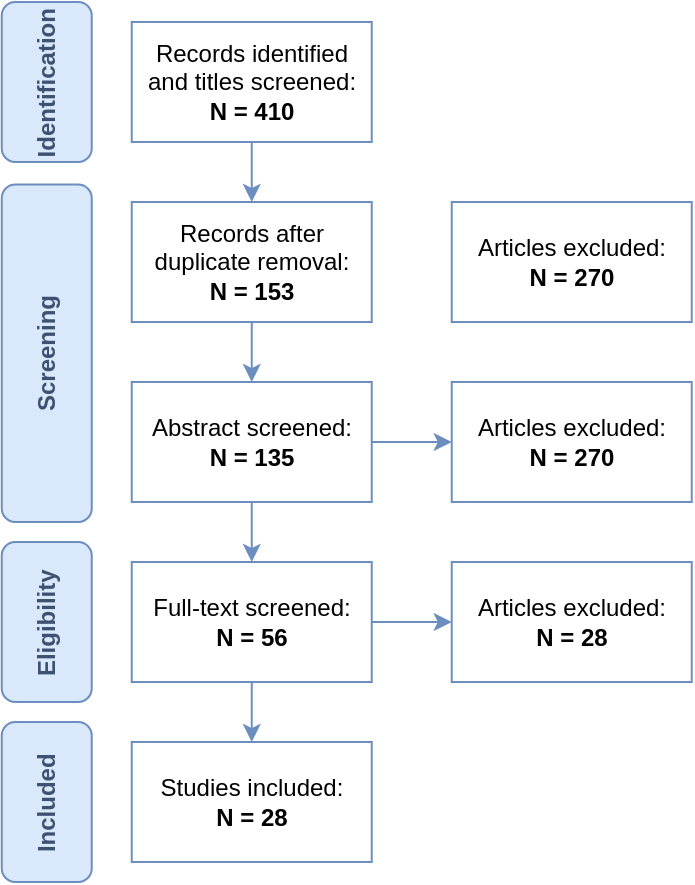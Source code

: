 <mxfile version="27.2.0" pages="4">
  <diagram name="Page-1" id="tNXC0VitfZMmvyYUYRqM">
    <mxGraphModel grid="1" page="1" gridSize="10" guides="1" tooltips="1" connect="1" arrows="1" fold="1" pageScale="1" pageWidth="850" pageHeight="1100" math="0" shadow="0">
      <root>
        <mxCell id="0" />
        <mxCell id="1" parent="0" />
        <mxCell id="f6suJqI1a6MxbD2vkENO-15" style="edgeStyle=orthogonalEdgeStyle;rounded=0;orthogonalLoop=1;jettySize=auto;html=1;exitX=0.5;exitY=1;exitDx=0;exitDy=0;entryX=0.5;entryY=0;entryDx=0;entryDy=0;strokeColor=#6C8EBF;" parent="1" source="f6suJqI1a6MxbD2vkENO-3" target="f6suJqI1a6MxbD2vkENO-4" edge="1">
          <mxGeometry relative="1" as="geometry" />
        </mxCell>
        <mxCell id="f6suJqI1a6MxbD2vkENO-3" value="&lt;div&gt;Records identified and titles screened:​&lt;/div&gt;&lt;div&gt;&lt;b&gt;N = 410​&lt;/b&gt;&lt;/div&gt;" style="rounded=0;whiteSpace=wrap;html=1;strokeColor=#6C8EBF;" parent="1" vertex="1">
          <mxGeometry x="106.87" y="150" width="120" height="60" as="geometry" />
        </mxCell>
        <mxCell id="f6suJqI1a6MxbD2vkENO-16" style="edgeStyle=orthogonalEdgeStyle;rounded=0;orthogonalLoop=1;jettySize=auto;html=1;exitX=0.5;exitY=1;exitDx=0;exitDy=0;entryX=0.5;entryY=0;entryDx=0;entryDy=0;strokeColor=#6C8EBF;" parent="1" source="f6suJqI1a6MxbD2vkENO-4" target="f6suJqI1a6MxbD2vkENO-5" edge="1">
          <mxGeometry relative="1" as="geometry" />
        </mxCell>
        <mxCell id="f6suJqI1a6MxbD2vkENO-4" value="&lt;div&gt;Records after duplicate removal:​&lt;/div&gt;&lt;div&gt;&lt;b&gt;N = 153​&lt;/b&gt;&lt;/div&gt;" style="rounded=0;whiteSpace=wrap;html=1;strokeColor=#6C8EBF;" parent="1" vertex="1">
          <mxGeometry x="106.87" y="240" width="120" height="60" as="geometry" />
        </mxCell>
        <mxCell id="f6suJqI1a6MxbD2vkENO-17" style="edgeStyle=orthogonalEdgeStyle;rounded=0;orthogonalLoop=1;jettySize=auto;html=1;exitX=0.5;exitY=1;exitDx=0;exitDy=0;entryX=0.5;entryY=0;entryDx=0;entryDy=0;strokeColor=#6C8EBF;" parent="1" source="f6suJqI1a6MxbD2vkENO-5" target="f6suJqI1a6MxbD2vkENO-6" edge="1">
          <mxGeometry relative="1" as="geometry" />
        </mxCell>
        <mxCell id="f6suJqI1a6MxbD2vkENO-19" style="edgeStyle=orthogonalEdgeStyle;rounded=0;orthogonalLoop=1;jettySize=auto;html=1;exitX=1;exitY=0.5;exitDx=0;exitDy=0;entryX=0;entryY=0.5;entryDx=0;entryDy=0;strokeColor=#6C8EBF;" parent="1" source="f6suJqI1a6MxbD2vkENO-5" target="f6suJqI1a6MxbD2vkENO-8" edge="1">
          <mxGeometry relative="1" as="geometry" />
        </mxCell>
        <mxCell id="f6suJqI1a6MxbD2vkENO-5" value="&lt;div&gt;Abstract screened:​&lt;/div&gt;&lt;div&gt;&lt;b&gt;N = 135​&lt;/b&gt;&lt;/div&gt;" style="rounded=0;whiteSpace=wrap;html=1;strokeColor=#6C8EBF;" parent="1" vertex="1">
          <mxGeometry x="106.87" y="330" width="120" height="60" as="geometry" />
        </mxCell>
        <mxCell id="f6suJqI1a6MxbD2vkENO-18" style="edgeStyle=orthogonalEdgeStyle;rounded=0;orthogonalLoop=1;jettySize=auto;html=1;exitX=0.5;exitY=1;exitDx=0;exitDy=0;entryX=0.5;entryY=0;entryDx=0;entryDy=0;strokeColor=#6C8EBF;" parent="1" source="f6suJqI1a6MxbD2vkENO-6" target="f6suJqI1a6MxbD2vkENO-7" edge="1">
          <mxGeometry relative="1" as="geometry" />
        </mxCell>
        <mxCell id="f6suJqI1a6MxbD2vkENO-20" style="edgeStyle=orthogonalEdgeStyle;rounded=0;orthogonalLoop=1;jettySize=auto;html=1;exitX=1;exitY=0.5;exitDx=0;exitDy=0;entryX=0;entryY=0.5;entryDx=0;entryDy=0;strokeColor=#6C8EBF;" parent="1" source="f6suJqI1a6MxbD2vkENO-6" target="f6suJqI1a6MxbD2vkENO-9" edge="1">
          <mxGeometry relative="1" as="geometry" />
        </mxCell>
        <mxCell id="f6suJqI1a6MxbD2vkENO-6" value="&lt;div&gt;Full-text screened:​&lt;/div&gt;&lt;div&gt;&lt;b&gt;N = 56​&lt;/b&gt;&lt;/div&gt;" style="rounded=0;whiteSpace=wrap;html=1;strokeColor=#6C8EBF;" parent="1" vertex="1">
          <mxGeometry x="106.87" y="420" width="120" height="60" as="geometry" />
        </mxCell>
        <mxCell id="f6suJqI1a6MxbD2vkENO-7" value="&lt;div&gt;Studies included:​&lt;/div&gt;&lt;div&gt;&lt;b&gt;N = 28​&lt;/b&gt;&lt;/div&gt;" style="rounded=0;whiteSpace=wrap;html=1;strokeColor=#6C8EBF;" parent="1" vertex="1">
          <mxGeometry x="106.87" y="510" width="120" height="60" as="geometry" />
        </mxCell>
        <mxCell id="f6suJqI1a6MxbD2vkENO-8" value="&lt;div&gt;Articles excluded:​&lt;/div&gt;&lt;div&gt;&lt;b&gt;N = 270​&lt;/b&gt;&lt;/div&gt;" style="rounded=0;whiteSpace=wrap;html=1;strokeColor=#6C8EBF;" parent="1" vertex="1">
          <mxGeometry x="266.87" y="330" width="120" height="60" as="geometry" />
        </mxCell>
        <mxCell id="f6suJqI1a6MxbD2vkENO-9" value="&lt;div&gt;Articles excluded:​&lt;/div&gt;&lt;div&gt;&lt;b&gt;N = 28&lt;/b&gt;&lt;/div&gt;" style="rounded=0;whiteSpace=wrap;html=1;strokeColor=#6C8EBF;" parent="1" vertex="1">
          <mxGeometry x="266.87" y="420" width="120" height="60" as="geometry" />
        </mxCell>
        <mxCell id="f6suJqI1a6MxbD2vkENO-12" value="Eligibility​" style="rounded=1;whiteSpace=wrap;html=1;rotation=-90;fillColor=#dae8fc;strokeColor=#6c8ebf;fontColor=#3F5170;fontStyle=1" parent="1" vertex="1">
          <mxGeometry x="24.37" y="427.5" width="80" height="45" as="geometry" />
        </mxCell>
        <mxCell id="f6suJqI1a6MxbD2vkENO-13" value="Included​" style="rounded=1;whiteSpace=wrap;html=1;rotation=-90;fillColor=#dae8fc;strokeColor=#6c8ebf;fontColor=#3F5170;fontStyle=1" parent="1" vertex="1">
          <mxGeometry x="24.37" y="517.5" width="80" height="45" as="geometry" />
        </mxCell>
        <mxCell id="f6suJqI1a6MxbD2vkENO-21" value="Identification" style="rounded=1;whiteSpace=wrap;html=1;rotation=-90;fillColor=#dae8fc;strokeColor=#6c8ebf;fontColor=#3F5170;fontStyle=1" parent="1" vertex="1">
          <mxGeometry x="24.37" y="157.5" width="80" height="45" as="geometry" />
        </mxCell>
        <mxCell id="f6suJqI1a6MxbD2vkENO-22" value="Screening​" style="rounded=1;whiteSpace=wrap;html=1;rotation=-90;fillColor=#dae8fc;strokeColor=#6c8ebf;fontColor=#3F5170;fontStyle=1" parent="1" vertex="1">
          <mxGeometry x="-20" y="293.13" width="168.75" height="45" as="geometry" />
        </mxCell>
        <mxCell id="1OZCNvETFTJvXwrTFymP-1" value="&lt;div&gt;Articles excluded:​&lt;/div&gt;&lt;div&gt;&lt;b&gt;N = 270​&lt;/b&gt;&lt;/div&gt;" style="rounded=0;whiteSpace=wrap;html=1;strokeColor=#6C8EBF;" vertex="1" parent="1">
          <mxGeometry x="266.87" y="240" width="120" height="60" as="geometry" />
        </mxCell>
      </root>
    </mxGraphModel>
  </diagram>
  <diagram id="2TJ260nG1G4sc_6SRmww" name="Page-2">
    <mxGraphModel dx="1352" dy="768" grid="1" gridSize="10" guides="1" tooltips="1" connect="1" arrows="1" fold="1" page="1" pageScale="1" pageWidth="850" pageHeight="1100" math="0" shadow="0">
      <root>
        <mxCell id="0" />
        <mxCell id="1" parent="0" />
        <mxCell id="C-HNoc81GrbhAyczoTG7-14" value="Eligibility​" style="rounded=1;whiteSpace=wrap;html=1;rotation=-90;fillColor=#dae8fc;strokeColor=#6c8ebf;fontColor=#3F5170;fontStyle=1" vertex="1" parent="1">
          <mxGeometry x="59.37" y="307.5" width="80" height="45" as="geometry" />
        </mxCell>
        <mxCell id="C-HNoc81GrbhAyczoTG7-15" value="Included​" style="rounded=1;whiteSpace=wrap;html=1;rotation=-90;fillColor=#dae8fc;strokeColor=#6c8ebf;fontColor=#3F5170;fontStyle=1" vertex="1" parent="1">
          <mxGeometry x="59.37" y="397.5" width="80" height="45" as="geometry" />
        </mxCell>
        <mxCell id="C-HNoc81GrbhAyczoTG7-16" value="Identification" style="rounded=1;whiteSpace=wrap;html=1;rotation=-90;fillColor=#dae8fc;strokeColor=#6c8ebf;fontColor=#3F5170;fontStyle=1" vertex="1" parent="1">
          <mxGeometry x="59.37" y="37.5" width="80" height="45" as="geometry" />
        </mxCell>
        <mxCell id="C-HNoc81GrbhAyczoTG7-17" value="Screening​" style="rounded=1;whiteSpace=wrap;html=1;rotation=-90;fillColor=#dae8fc;strokeColor=#6c8ebf;fontColor=#3F5170;fontStyle=1" vertex="1" parent="1">
          <mxGeometry x="15" y="173.13" width="168.75" height="45" as="geometry" />
        </mxCell>
        <mxCell id="C-HNoc81GrbhAyczoTG7-19" value="&lt;span style=&quot;background-color: transparent; color: light-dark(rgb(0, 0, 0), rgb(255, 255, 255));&quot;&gt;Records after duplicate removal:​&lt;/span&gt;&lt;br&gt;&lt;blockquote style=&quot;margin: 0 0 0 40px; border: none; padding: 0px;&quot;&gt;&lt;b style=&quot;background-color: transparent; color: light-dark(rgb(0, 0, 0), rgb(255, 255, 255));&quot;&gt;Round Zero = 53&lt;br&gt;&lt;/b&gt;&lt;b style=&quot;background-color: transparent; color: light-dark(rgb(0, 0, 0), rgb(255, 255, 255));&quot;&gt;Round One&amp;nbsp; = ​19&lt;/b&gt;&lt;div style=&quot;&quot;&gt;&lt;b&gt;Round Two&amp;nbsp; = 63&lt;/b&gt;&lt;/div&gt;&lt;/blockquote&gt;" style="rounded=0;whiteSpace=wrap;html=1;strokeColor=#6C8EBF;align=left;spacingLeft=12;" vertex="1" parent="1">
          <mxGeometry x="150" y="250" width="178.13" height="99.37" as="geometry" />
        </mxCell>
        <mxCell id="yEqpSXXkdBYhzi_phy77-1" value="&lt;span style=&quot;background-color: transparent; color: light-dark(rgb(0, 0, 0), rgb(255, 255, 255));&quot;&gt;Records Identified:​&lt;/span&gt;&lt;br&gt;&lt;blockquote style=&quot;margin: 0 0 0 40px; border: none; padding: 0px;&quot;&gt;&lt;b style=&quot;background-color: transparent; color: light-dark(rgb(0, 0, 0), rgb(255, 255, 255));&quot;&gt;Round Zero = 200&lt;br&gt;&lt;/b&gt;&lt;b style=&quot;background-color: transparent; color: light-dark(rgb(0, 0, 0), rgb(255, 255, 255));&quot;&gt;Round One&amp;nbsp; = ​37&lt;/b&gt;&lt;div style=&quot;&quot;&gt;&lt;b&gt;Round Two&amp;nbsp; = 173&lt;/b&gt;&lt;/div&gt;&lt;/blockquote&gt;" style="rounded=0;whiteSpace=wrap;html=1;strokeColor=#6C8EBF;align=left;spacingLeft=12;" vertex="1" parent="1">
          <mxGeometry x="150" y="10.32" width="178.13" height="99.37" as="geometry" />
        </mxCell>
        <mxCell id="yEqpSXXkdBYhzi_phy77-2" value="&lt;span style=&quot;background-color: transparent; color: light-dark(rgb(0, 0, 0), rgb(255, 255, 255));&quot;&gt;Title screened:​&lt;/span&gt;&lt;br&gt;&lt;blockquote style=&quot;margin: 0 0 0 40px; border: none; padding: 0px;&quot;&gt;&lt;b style=&quot;background-color: transparent; color: light-dark(rgb(0, 0, 0), rgb(255, 255, 255));&quot;&gt;Round Zero = 60&lt;br&gt;&lt;/b&gt;&lt;b style=&quot;background-color: transparent; color: light-dark(rgb(0, 0, 0), rgb(255, 255, 255));&quot;&gt;Round One&amp;nbsp; = ​19&lt;/b&gt;&lt;div style=&quot;&quot;&gt;&lt;b&gt;Round Two&amp;nbsp; = 74&lt;/b&gt;&lt;/div&gt;&lt;/blockquote&gt;" style="rounded=0;whiteSpace=wrap;html=1;strokeColor=#6C8EBF;align=left;spacingLeft=12;" vertex="1" parent="1">
          <mxGeometry x="150" y="129.37" width="178.13" height="99.37" as="geometry" />
        </mxCell>
        <mxCell id="yEqpSXXkdBYhzi_phy77-3" value="&lt;span style=&quot;background-color: transparent; color: light-dark(rgb(0, 0, 0), rgb(255, 255, 255));&quot;&gt;Abstract screened:​&lt;/span&gt;&lt;br&gt;&lt;blockquote style=&quot;margin: 0 0 0 40px; border: none; padding: 0px;&quot;&gt;&lt;b style=&quot;background-color: transparent; color: light-dark(rgb(0, 0, 0), rgb(255, 255, 255));&quot;&gt;Round Zero = 12&lt;br&gt;&lt;/b&gt;&lt;b style=&quot;background-color: transparent; color: light-dark(rgb(0, 0, 0), rgb(255, 255, 255));&quot;&gt;Round One&amp;nbsp; = ​15&lt;/b&gt;&lt;div style=&quot;&quot;&gt;&lt;b&gt;Round Two&amp;nbsp; = 29&lt;/b&gt;&lt;/div&gt;&lt;/blockquote&gt;" style="rounded=0;whiteSpace=wrap;html=1;strokeColor=#6C8EBF;align=left;spacingLeft=12;" vertex="1" parent="1">
          <mxGeometry x="150" y="370.32" width="178.13" height="99.37" as="geometry" />
        </mxCell>
        <mxCell id="yEqpSXXkdBYhzi_phy77-4" value="&lt;span style=&quot;background-color: transparent; color: light-dark(rgb(0, 0, 0), rgb(255, 255, 255));&quot;&gt;Full-text screened:​&lt;/span&gt;&lt;br&gt;&lt;blockquote style=&quot;margin: 0 0 0 40px; border: none; padding: 0px;&quot;&gt;&lt;b style=&quot;background-color: transparent; color: light-dark(rgb(0, 0, 0), rgb(255, 255, 255));&quot;&gt;Round Zero = 3&lt;br&gt;&lt;/b&gt;&lt;b style=&quot;background-color: transparent; color: light-dark(rgb(0, 0, 0), rgb(255, 255, 255));&quot;&gt;Round One&amp;nbsp; = ​9&lt;/b&gt;&lt;div style=&quot;&quot;&gt;&lt;b&gt;Round Two&amp;nbsp; = 16&lt;/b&gt;&lt;/div&gt;&lt;/blockquote&gt;" style="rounded=0;whiteSpace=wrap;html=1;strokeColor=#6C8EBF;align=left;spacingLeft=12;" vertex="1" parent="1">
          <mxGeometry x="150" y="490.32" width="178.13" height="99.37" as="geometry" />
        </mxCell>
        <mxCell id="yEqpSXXkdBYhzi_phy77-5" value="&lt;span style=&quot;background-color: transparent; color: light-dark(rgb(0, 0, 0), rgb(255, 255, 255));&quot;&gt;Studies included:​&lt;/span&gt;&lt;br&gt;&lt;b&gt;N = 28&lt;/b&gt;" style="rounded=0;whiteSpace=wrap;html=1;strokeColor=#6C8EBF;align=center;spacingLeft=12;" vertex="1" parent="1">
          <mxGeometry x="150" y="610.32" width="178.13" height="99.37" as="geometry" />
        </mxCell>
        <mxCell id="yEqpSXXkdBYhzi_phy77-6" value="&lt;span style=&quot;background-color: transparent; color: light-dark(rgb(0, 0, 0), rgb(255, 255, 255));&quot;&gt;Articles excluded:​&lt;/span&gt;&lt;br&gt;&lt;blockquote style=&quot;margin: 0 0 0 40px; border: none; padding: 0px;&quot;&gt;&lt;b style=&quot;background-color: transparent; color: light-dark(rgb(0, 0, 0), rgb(255, 255, 255));&quot;&gt;Round Zero = 140&lt;br&gt;&lt;/b&gt;&lt;b style=&quot;background-color: transparent; color: light-dark(rgb(0, 0, 0), rgb(255, 255, 255));&quot;&gt;Round One&amp;nbsp; = ​18&lt;/b&gt;&lt;div style=&quot;&quot;&gt;&lt;b&gt;Round Two&amp;nbsp; = 99&lt;/b&gt;&lt;/div&gt;&lt;/blockquote&gt;" style="rounded=0;whiteSpace=wrap;html=1;strokeColor=#6C8EBF;align=left;spacingLeft=12;" vertex="1" parent="1">
          <mxGeometry x="360" y="129.37" width="178.13" height="99.37" as="geometry" />
        </mxCell>
        <mxCell id="yEqpSXXkdBYhzi_phy77-10" value="&lt;span style=&quot;background-color: transparent; color: light-dark(rgb(0, 0, 0), rgb(255, 255, 255));&quot;&gt;Articles excluded:​&lt;/span&gt;&lt;br&gt;&lt;blockquote style=&quot;margin: 0 0 0 40px; border: none; padding: 0px;&quot;&gt;&lt;b style=&quot;background-color: transparent; color: light-dark(rgb(0, 0, 0), rgb(255, 255, 255));&quot;&gt;Round Zero = 7&lt;br&gt;&lt;/b&gt;&lt;b style=&quot;background-color: transparent; color: light-dark(rgb(0, 0, 0), rgb(255, 255, 255));&quot;&gt;Round One&amp;nbsp; = ​0&lt;/b&gt;&lt;div style=&quot;&quot;&gt;&lt;b&gt;Round Two&amp;nbsp; = 11&lt;/b&gt;&lt;/div&gt;&lt;/blockquote&gt;" style="rounded=0;whiteSpace=wrap;html=1;strokeColor=#6C8EBF;align=left;spacingLeft=12;" vertex="1" parent="1">
          <mxGeometry x="360" y="250" width="178.13" height="99.37" as="geometry" />
        </mxCell>
        <mxCell id="yEqpSXXkdBYhzi_phy77-11" value="&lt;span style=&quot;background-color: transparent; color: light-dark(rgb(0, 0, 0), rgb(255, 255, 255));&quot;&gt;Articles excluded:​&lt;/span&gt;&lt;br&gt;&lt;blockquote style=&quot;margin: 0 0 0 40px; border: none; padding: 0px;&quot;&gt;&lt;b style=&quot;background-color: transparent; color: light-dark(rgb(0, 0, 0), rgb(255, 255, 255));&quot;&gt;Round Zero = 7&lt;br&gt;&lt;/b&gt;&lt;b style=&quot;background-color: transparent; color: light-dark(rgb(0, 0, 0), rgb(255, 255, 255));&quot;&gt;Round One&amp;nbsp; = ​0&lt;/b&gt;&lt;div style=&quot;&quot;&gt;&lt;b&gt;Round Two&amp;nbsp; = 11&lt;/b&gt;&lt;/div&gt;&lt;/blockquote&gt;" style="rounded=0;whiteSpace=wrap;html=1;strokeColor=#6C8EBF;align=left;spacingLeft=12;" vertex="1" parent="1">
          <mxGeometry x="360" y="370.32" width="178.13" height="99.37" as="geometry" />
        </mxCell>
        <mxCell id="yEqpSXXkdBYhzi_phy77-12" value="&lt;span style=&quot;background-color: transparent; color: light-dark(rgb(0, 0, 0), rgb(255, 255, 255));&quot;&gt;Articles excluded:​&lt;/span&gt;&lt;br&gt;&lt;blockquote style=&quot;margin: 0 0 0 40px; border: none; padding: 0px;&quot;&gt;&lt;b style=&quot;background-color: transparent; color: light-dark(rgb(0, 0, 0), rgb(255, 255, 255));&quot;&gt;Round Zero = 7&lt;br&gt;&lt;/b&gt;&lt;b style=&quot;background-color: transparent; color: light-dark(rgb(0, 0, 0), rgb(255, 255, 255));&quot;&gt;Round One&amp;nbsp; = ​0&lt;/b&gt;&lt;div style=&quot;&quot;&gt;&lt;b&gt;Round Two&amp;nbsp; = 11&lt;/b&gt;&lt;/div&gt;&lt;/blockquote&gt;" style="rounded=0;whiteSpace=wrap;html=1;strokeColor=#6C8EBF;align=left;spacingLeft=12;" vertex="1" parent="1">
          <mxGeometry x="360" y="490.32" width="178.13" height="99.37" as="geometry" />
        </mxCell>
      </root>
    </mxGraphModel>
  </diagram>
  <diagram id="z5wotDEhyhYm5FsnGCbo" name="Page-3">
    <mxGraphModel grid="1" page="1" gridSize="10" guides="1" tooltips="1" connect="1" arrows="1" fold="1" pageScale="1" pageWidth="850" pageHeight="1100" math="0" shadow="0">
      <root>
        <mxCell id="0" />
        <mxCell id="1" parent="0" />
        <mxCell id="P6ezKtnSoDDgzIRJ1PIj-5" value="" style="rounded=1;whiteSpace=wrap;html=1;rotation=-90;fillColor=#dae8fc;strokeColor=#6c8ebf;fontColor=#3F5170;fontStyle=1" vertex="1" parent="1">
          <mxGeometry x="502.38" y="-420.62" width="80" height="1001.25" as="geometry" />
        </mxCell>
        <mxCell id="P6ezKtnSoDDgzIRJ1PIj-4" value="" style="rounded=1;whiteSpace=wrap;html=1;rotation=-90;fillColor=#dae8fc;strokeColor=#6c8ebf;fontColor=#3F5170;fontStyle=1" vertex="1" parent="1">
          <mxGeometry x="505.31" y="-60.3" width="80" height="1000.62" as="geometry" />
        </mxCell>
        <mxCell id="P6ezKtnSoDDgzIRJ1PIj-3" value="" style="rounded=1;whiteSpace=wrap;html=1;rotation=-90;fillColor=#dae8fc;strokeColor=#6c8ebf;fontColor=#3F5170;fontStyle=1" vertex="1" parent="1">
          <mxGeometry x="505.31" y="-150.3" width="80" height="1000.62" as="geometry" />
        </mxCell>
        <mxCell id="P6ezKtnSoDDgzIRJ1PIj-2" value="" style="rounded=1;whiteSpace=wrap;html=1;rotation=-90;fillColor=#dae8fc;strokeColor=#6c8ebf;fontColor=#3F5170;fontStyle=1" vertex="1" parent="1">
          <mxGeometry x="458.06" y="-285.23" width="168.75" height="999.22" as="geometry" />
        </mxCell>
        <mxCell id="IyJ5jKV5alwc9MimHkLu-1" style="edgeStyle=orthogonalEdgeStyle;rounded=0;orthogonalLoop=1;jettySize=auto;html=1;exitX=0.5;exitY=1;exitDx=0;exitDy=0;entryX=0.5;entryY=0;entryDx=0;entryDy=0;strokeColor=#6C8EBF;" edge="1" parent="1" source="IyJ5jKV5alwc9MimHkLu-2" target="IyJ5jKV5alwc9MimHkLu-4">
          <mxGeometry relative="1" as="geometry" />
        </mxCell>
        <mxCell id="IyJ5jKV5alwc9MimHkLu-2" value="&lt;div&gt;Records identified and titles screened:​&lt;/div&gt;&lt;div&gt;&lt;b&gt;N = 200​&lt;/b&gt;&lt;/div&gt;" style="rounded=0;whiteSpace=wrap;html=1;strokeColor=#6C8EBF;" vertex="1" parent="1">
          <mxGeometry x="106.87" y="50" width="120" height="60" as="geometry" />
        </mxCell>
        <mxCell id="IyJ5jKV5alwc9MimHkLu-3" style="edgeStyle=orthogonalEdgeStyle;rounded=0;orthogonalLoop=1;jettySize=auto;html=1;exitX=0.5;exitY=1;exitDx=0;exitDy=0;entryX=0.5;entryY=0;entryDx=0;entryDy=0;strokeColor=#6C8EBF;" edge="1" parent="1" source="IyJ5jKV5alwc9MimHkLu-4" target="IyJ5jKV5alwc9MimHkLu-7">
          <mxGeometry relative="1" as="geometry" />
        </mxCell>
        <mxCell id="IyJ5jKV5alwc9MimHkLu-4" value="&lt;div&gt;Records after duplicate removal:​&lt;/div&gt;&lt;div&gt;&lt;b&gt;N = 153​&lt;/b&gt;&lt;/div&gt;" style="rounded=0;whiteSpace=wrap;html=1;strokeColor=#6C8EBF;" vertex="1" parent="1">
          <mxGeometry x="106.87" y="140" width="120" height="60" as="geometry" />
        </mxCell>
        <mxCell id="IyJ5jKV5alwc9MimHkLu-5" style="edgeStyle=orthogonalEdgeStyle;rounded=0;orthogonalLoop=1;jettySize=auto;html=1;exitX=0.5;exitY=1;exitDx=0;exitDy=0;entryX=0.5;entryY=0;entryDx=0;entryDy=0;strokeColor=#6C8EBF;" edge="1" parent="1" source="IyJ5jKV5alwc9MimHkLu-7" target="IyJ5jKV5alwc9MimHkLu-10">
          <mxGeometry relative="1" as="geometry" />
        </mxCell>
        <mxCell id="IyJ5jKV5alwc9MimHkLu-6" style="edgeStyle=orthogonalEdgeStyle;rounded=0;orthogonalLoop=1;jettySize=auto;html=1;exitX=1;exitY=0.5;exitDx=0;exitDy=0;entryX=0;entryY=0.5;entryDx=0;entryDy=0;strokeColor=#6C8EBF;" edge="1" parent="1" source="IyJ5jKV5alwc9MimHkLu-7" target="IyJ5jKV5alwc9MimHkLu-14">
          <mxGeometry relative="1" as="geometry" />
        </mxCell>
        <mxCell id="IyJ5jKV5alwc9MimHkLu-7" value="&lt;div&gt;Abstract screened:​&lt;/div&gt;&lt;div&gt;&lt;b&gt;N = 135​&lt;/b&gt;&lt;/div&gt;" style="rounded=0;whiteSpace=wrap;html=1;strokeColor=#6C8EBF;" vertex="1" parent="1">
          <mxGeometry x="106.87" y="230" width="120" height="60" as="geometry" />
        </mxCell>
        <mxCell id="IyJ5jKV5alwc9MimHkLu-8" style="edgeStyle=orthogonalEdgeStyle;rounded=0;orthogonalLoop=1;jettySize=auto;html=1;exitX=0.5;exitY=1;exitDx=0;exitDy=0;entryX=0.5;entryY=0;entryDx=0;entryDy=0;strokeColor=#6C8EBF;" edge="1" parent="1" source="IyJ5jKV5alwc9MimHkLu-10" target="IyJ5jKV5alwc9MimHkLu-13">
          <mxGeometry relative="1" as="geometry" />
        </mxCell>
        <mxCell id="IyJ5jKV5alwc9MimHkLu-9" style="edgeStyle=orthogonalEdgeStyle;rounded=0;orthogonalLoop=1;jettySize=auto;html=1;exitX=1;exitY=0.5;exitDx=0;exitDy=0;entryX=0;entryY=0.5;entryDx=0;entryDy=0;strokeColor=#6C8EBF;" edge="1" parent="1" source="IyJ5jKV5alwc9MimHkLu-10" target="IyJ5jKV5alwc9MimHkLu-15">
          <mxGeometry relative="1" as="geometry" />
        </mxCell>
        <mxCell id="IyJ5jKV5alwc9MimHkLu-10" value="&lt;div&gt;Full-text screened:​&lt;/div&gt;&lt;div&gt;&lt;b&gt;N = 56​&lt;/b&gt;&lt;/div&gt;" style="rounded=0;whiteSpace=wrap;html=1;strokeColor=#6C8EBF;" vertex="1" parent="1">
          <mxGeometry x="106.87" y="320" width="120" height="60" as="geometry" />
        </mxCell>
        <mxCell id="YfmyxvQZ7TRxEEIfrWWp-7" style="edgeStyle=orthogonalEdgeStyle;rounded=0;orthogonalLoop=1;jettySize=auto;html=1;exitX=1;exitY=0.5;exitDx=0;exitDy=0;entryX=0.5;entryY=0;entryDx=0;entryDy=0;" edge="1" parent="1" source="IyJ5jKV5alwc9MimHkLu-13" target="IyJ5jKV5alwc9MimHkLu-21">
          <mxGeometry relative="1" as="geometry">
            <Array as="points">
              <mxPoint x="400" y="440" />
              <mxPoint x="400" y="30" />
              <mxPoint x="485" y="30" />
            </Array>
          </mxGeometry>
        </mxCell>
        <mxCell id="P6ezKtnSoDDgzIRJ1PIj-6" style="edgeStyle=orthogonalEdgeStyle;rounded=0;orthogonalLoop=1;jettySize=auto;html=1;exitX=0.5;exitY=1;exitDx=0;exitDy=0;" edge="1" parent="1" source="IyJ5jKV5alwc9MimHkLu-13" target="IyJ5jKV5alwc9MimHkLu-57">
          <mxGeometry relative="1" as="geometry">
            <Array as="points">
              <mxPoint x="167" y="490" />
              <mxPoint x="485" y="490" />
            </Array>
          </mxGeometry>
        </mxCell>
        <mxCell id="IyJ5jKV5alwc9MimHkLu-13" value="&lt;div&gt;Studies included:​&lt;/div&gt;&lt;div&gt;&lt;b&gt;N = 28​&lt;/b&gt;&lt;/div&gt;" style="rounded=0;whiteSpace=wrap;html=1;strokeColor=#6C8EBF;" vertex="1" parent="1">
          <mxGeometry x="106.87" y="410" width="120" height="60" as="geometry" />
        </mxCell>
        <mxCell id="IyJ5jKV5alwc9MimHkLu-14" value="&lt;div&gt;Articles excluded:​&lt;/div&gt;&lt;div&gt;&lt;b&gt;N = 270​&lt;/b&gt;&lt;/div&gt;" style="rounded=0;whiteSpace=wrap;html=1;strokeColor=#6C8EBF;" vertex="1" parent="1">
          <mxGeometry x="266.87" y="230" width="120" height="60" as="geometry" />
        </mxCell>
        <mxCell id="IyJ5jKV5alwc9MimHkLu-15" value="&lt;div&gt;Articles excluded:​&lt;/div&gt;&lt;div&gt;&lt;b&gt;N = 28&lt;/b&gt;&lt;/div&gt;" style="rounded=0;whiteSpace=wrap;html=1;strokeColor=#6C8EBF;" vertex="1" parent="1">
          <mxGeometry x="266.87" y="320" width="120" height="60" as="geometry" />
        </mxCell>
        <mxCell id="IyJ5jKV5alwc9MimHkLu-16" value="Eligibility​" style="rounded=1;whiteSpace=wrap;html=1;rotation=-90;fillColor=#dae8fc;strokeColor=#6c8ebf;fontColor=#3F5170;fontStyle=1" vertex="1" parent="1">
          <mxGeometry x="24.37" y="327.5" width="80" height="45" as="geometry" />
        </mxCell>
        <mxCell id="IyJ5jKV5alwc9MimHkLu-17" value="Included​" style="rounded=1;whiteSpace=wrap;html=1;rotation=-90;fillColor=#dae8fc;strokeColor=#6c8ebf;fontColor=#3F5170;fontStyle=1" vertex="1" parent="1">
          <mxGeometry x="24.37" y="417.5" width="80" height="45" as="geometry" />
        </mxCell>
        <mxCell id="IyJ5jKV5alwc9MimHkLu-18" value="Identification" style="rounded=1;whiteSpace=wrap;html=1;rotation=-90;fillColor=#dae8fc;strokeColor=#6c8ebf;fontColor=#3F5170;fontStyle=1" vertex="1" parent="1">
          <mxGeometry x="24.37" y="57.5" width="80" height="45" as="geometry" />
        </mxCell>
        <mxCell id="IyJ5jKV5alwc9MimHkLu-19" value="Screening​" style="rounded=1;whiteSpace=wrap;html=1;rotation=-90;fillColor=#dae8fc;strokeColor=#6c8ebf;fontColor=#3F5170;fontStyle=1" vertex="1" parent="1">
          <mxGeometry x="-20.01" y="191.88" width="168.75" height="45" as="geometry" />
        </mxCell>
        <mxCell id="IyJ5jKV5alwc9MimHkLu-20" style="edgeStyle=orthogonalEdgeStyle;rounded=0;orthogonalLoop=1;jettySize=auto;html=1;exitX=0.5;exitY=1;exitDx=0;exitDy=0;entryX=0.5;entryY=0;entryDx=0;entryDy=0;strokeColor=#6C8EBF;" edge="1" parent="1" source="IyJ5jKV5alwc9MimHkLu-21" target="IyJ5jKV5alwc9MimHkLu-23">
          <mxGeometry relative="1" as="geometry" />
        </mxCell>
        <mxCell id="IyJ5jKV5alwc9MimHkLu-21" value="&lt;div&gt;Records identified and titles screened:​&lt;/div&gt;&lt;div&gt;&lt;b&gt;N = 410​&lt;/b&gt;&lt;/div&gt;" style="rounded=0;whiteSpace=wrap;html=1;strokeColor=#6C8EBF;" vertex="1" parent="1">
          <mxGeometry x="425" y="50" width="120" height="60" as="geometry" />
        </mxCell>
        <mxCell id="IyJ5jKV5alwc9MimHkLu-22" style="edgeStyle=orthogonalEdgeStyle;rounded=0;orthogonalLoop=1;jettySize=auto;html=1;exitX=0.5;exitY=1;exitDx=0;exitDy=0;entryX=0.5;entryY=0;entryDx=0;entryDy=0;strokeColor=#6C8EBF;" edge="1" parent="1" source="IyJ5jKV5alwc9MimHkLu-23" target="IyJ5jKV5alwc9MimHkLu-26">
          <mxGeometry relative="1" as="geometry" />
        </mxCell>
        <mxCell id="IyJ5jKV5alwc9MimHkLu-23" value="&lt;div&gt;Records after duplicate removal:​&lt;/div&gt;&lt;div&gt;&lt;b&gt;N = 153​&lt;/b&gt;&lt;/div&gt;" style="rounded=0;whiteSpace=wrap;html=1;strokeColor=#6C8EBF;" vertex="1" parent="1">
          <mxGeometry x="425" y="140" width="120" height="60" as="geometry" />
        </mxCell>
        <mxCell id="IyJ5jKV5alwc9MimHkLu-24" style="edgeStyle=orthogonalEdgeStyle;rounded=0;orthogonalLoop=1;jettySize=auto;html=1;exitX=0.5;exitY=1;exitDx=0;exitDy=0;entryX=0.5;entryY=0;entryDx=0;entryDy=0;strokeColor=#6C8EBF;" edge="1" parent="1" source="IyJ5jKV5alwc9MimHkLu-26" target="IyJ5jKV5alwc9MimHkLu-29">
          <mxGeometry relative="1" as="geometry" />
        </mxCell>
        <mxCell id="IyJ5jKV5alwc9MimHkLu-25" style="edgeStyle=orthogonalEdgeStyle;rounded=0;orthogonalLoop=1;jettySize=auto;html=1;exitX=1;exitY=0.5;exitDx=0;exitDy=0;entryX=0;entryY=0.5;entryDx=0;entryDy=0;strokeColor=#6C8EBF;" edge="1" parent="1" source="IyJ5jKV5alwc9MimHkLu-26" target="IyJ5jKV5alwc9MimHkLu-33">
          <mxGeometry relative="1" as="geometry" />
        </mxCell>
        <mxCell id="IyJ5jKV5alwc9MimHkLu-26" value="&lt;div&gt;Abstract screened:​&lt;/div&gt;&lt;div&gt;&lt;b&gt;N = 135​&lt;/b&gt;&lt;/div&gt;" style="rounded=0;whiteSpace=wrap;html=1;strokeColor=#6C8EBF;" vertex="1" parent="1">
          <mxGeometry x="425" y="230" width="120" height="60" as="geometry" />
        </mxCell>
        <mxCell id="IyJ5jKV5alwc9MimHkLu-27" style="edgeStyle=orthogonalEdgeStyle;rounded=0;orthogonalLoop=1;jettySize=auto;html=1;exitX=0.5;exitY=1;exitDx=0;exitDy=0;entryX=0.5;entryY=0;entryDx=0;entryDy=0;strokeColor=#6C8EBF;" edge="1" parent="1" source="IyJ5jKV5alwc9MimHkLu-29" target="IyJ5jKV5alwc9MimHkLu-32">
          <mxGeometry relative="1" as="geometry" />
        </mxCell>
        <mxCell id="IyJ5jKV5alwc9MimHkLu-28" style="edgeStyle=orthogonalEdgeStyle;rounded=0;orthogonalLoop=1;jettySize=auto;html=1;exitX=1;exitY=0.5;exitDx=0;exitDy=0;entryX=0;entryY=0.5;entryDx=0;entryDy=0;strokeColor=#6C8EBF;" edge="1" parent="1" source="IyJ5jKV5alwc9MimHkLu-29" target="IyJ5jKV5alwc9MimHkLu-34">
          <mxGeometry relative="1" as="geometry" />
        </mxCell>
        <mxCell id="IyJ5jKV5alwc9MimHkLu-29" value="&lt;div&gt;Full-text screened:​&lt;/div&gt;&lt;div&gt;&lt;b&gt;N = 56​&lt;/b&gt;&lt;/div&gt;" style="rounded=0;whiteSpace=wrap;html=1;strokeColor=#6C8EBF;" vertex="1" parent="1">
          <mxGeometry x="425" y="320" width="120" height="60" as="geometry" />
        </mxCell>
        <mxCell id="YfmyxvQZ7TRxEEIfrWWp-8" style="edgeStyle=orthogonalEdgeStyle;rounded=0;orthogonalLoop=1;jettySize=auto;html=1;exitX=1;exitY=0.5;exitDx=0;exitDy=0;entryX=0.5;entryY=0;entryDx=0;entryDy=0;" edge="1" parent="1" source="IyJ5jKV5alwc9MimHkLu-32" target="IyJ5jKV5alwc9MimHkLu-40">
          <mxGeometry relative="1" as="geometry">
            <Array as="points">
              <mxPoint x="730" y="440" />
              <mxPoint x="730" y="30" />
              <mxPoint x="810" y="30" />
            </Array>
          </mxGeometry>
        </mxCell>
        <mxCell id="P6ezKtnSoDDgzIRJ1PIj-8" style="edgeStyle=orthogonalEdgeStyle;rounded=0;orthogonalLoop=1;jettySize=auto;html=1;exitX=0.5;exitY=1;exitDx=0;exitDy=0;" edge="1" parent="1" source="IyJ5jKV5alwc9MimHkLu-32">
          <mxGeometry relative="1" as="geometry">
            <mxPoint x="485" y="510" as="targetPoint" />
          </mxGeometry>
        </mxCell>
        <mxCell id="IyJ5jKV5alwc9MimHkLu-32" value="&lt;div&gt;Studies included:​&lt;/div&gt;&lt;div&gt;&lt;b&gt;N = 28​&lt;/b&gt;&lt;/div&gt;" style="rounded=0;whiteSpace=wrap;html=1;strokeColor=#6C8EBF;" vertex="1" parent="1">
          <mxGeometry x="425" y="410" width="120" height="60" as="geometry" />
        </mxCell>
        <mxCell id="IyJ5jKV5alwc9MimHkLu-33" value="&lt;div&gt;Articles excluded:​&lt;/div&gt;&lt;div&gt;&lt;b&gt;N = 270​&lt;/b&gt;&lt;/div&gt;" style="rounded=0;whiteSpace=wrap;html=1;strokeColor=#6C8EBF;" vertex="1" parent="1">
          <mxGeometry x="585" y="230" width="120" height="60" as="geometry" />
        </mxCell>
        <mxCell id="IyJ5jKV5alwc9MimHkLu-34" value="&lt;div&gt;Articles excluded:​&lt;/div&gt;&lt;div&gt;&lt;b&gt;N = 28&lt;/b&gt;&lt;/div&gt;" style="rounded=0;whiteSpace=wrap;html=1;strokeColor=#6C8EBF;" vertex="1" parent="1">
          <mxGeometry x="585" y="320" width="120" height="60" as="geometry" />
        </mxCell>
        <mxCell id="IyJ5jKV5alwc9MimHkLu-39" style="edgeStyle=orthogonalEdgeStyle;rounded=0;orthogonalLoop=1;jettySize=auto;html=1;exitX=0.5;exitY=1;exitDx=0;exitDy=0;entryX=0.5;entryY=0;entryDx=0;entryDy=0;strokeColor=#6C8EBF;" edge="1" parent="1" source="IyJ5jKV5alwc9MimHkLu-40" target="IyJ5jKV5alwc9MimHkLu-42">
          <mxGeometry relative="1" as="geometry" />
        </mxCell>
        <mxCell id="IyJ5jKV5alwc9MimHkLu-40" value="&lt;div&gt;Records identified and titles screened:​&lt;/div&gt;&lt;div&gt;&lt;b&gt;N = 410​&lt;/b&gt;&lt;/div&gt;" style="rounded=0;whiteSpace=wrap;html=1;strokeColor=#6C8EBF;" vertex="1" parent="1">
          <mxGeometry x="750.0" y="50" width="120" height="60" as="geometry" />
        </mxCell>
        <mxCell id="IyJ5jKV5alwc9MimHkLu-41" style="edgeStyle=orthogonalEdgeStyle;rounded=0;orthogonalLoop=1;jettySize=auto;html=1;exitX=0.5;exitY=1;exitDx=0;exitDy=0;entryX=0.5;entryY=0;entryDx=0;entryDy=0;strokeColor=#6C8EBF;" edge="1" parent="1" source="IyJ5jKV5alwc9MimHkLu-42" target="IyJ5jKV5alwc9MimHkLu-45">
          <mxGeometry relative="1" as="geometry" />
        </mxCell>
        <mxCell id="IyJ5jKV5alwc9MimHkLu-42" value="&lt;div&gt;Records after duplicate removal:​&lt;/div&gt;&lt;div&gt;&lt;b&gt;N = 153​&lt;/b&gt;&lt;/div&gt;" style="rounded=0;whiteSpace=wrap;html=1;strokeColor=#6C8EBF;" vertex="1" parent="1">
          <mxGeometry x="750.0" y="140" width="120" height="60" as="geometry" />
        </mxCell>
        <mxCell id="IyJ5jKV5alwc9MimHkLu-43" style="edgeStyle=orthogonalEdgeStyle;rounded=0;orthogonalLoop=1;jettySize=auto;html=1;exitX=0.5;exitY=1;exitDx=0;exitDy=0;entryX=0.5;entryY=0;entryDx=0;entryDy=0;strokeColor=#6C8EBF;" edge="1" parent="1" source="IyJ5jKV5alwc9MimHkLu-45" target="IyJ5jKV5alwc9MimHkLu-48">
          <mxGeometry relative="1" as="geometry" />
        </mxCell>
        <mxCell id="IyJ5jKV5alwc9MimHkLu-44" style="edgeStyle=orthogonalEdgeStyle;rounded=0;orthogonalLoop=1;jettySize=auto;html=1;exitX=1;exitY=0.5;exitDx=0;exitDy=0;entryX=0;entryY=0.5;entryDx=0;entryDy=0;strokeColor=#6C8EBF;" edge="1" parent="1" source="IyJ5jKV5alwc9MimHkLu-45" target="IyJ5jKV5alwc9MimHkLu-51">
          <mxGeometry relative="1" as="geometry" />
        </mxCell>
        <mxCell id="IyJ5jKV5alwc9MimHkLu-45" value="&lt;div&gt;Abstract screened:​&lt;/div&gt;&lt;div&gt;&lt;b&gt;N = 135​&lt;/b&gt;&lt;/div&gt;" style="rounded=0;whiteSpace=wrap;html=1;strokeColor=#6C8EBF;" vertex="1" parent="1">
          <mxGeometry x="750.0" y="230" width="120" height="60" as="geometry" />
        </mxCell>
        <mxCell id="IyJ5jKV5alwc9MimHkLu-46" style="edgeStyle=orthogonalEdgeStyle;rounded=0;orthogonalLoop=1;jettySize=auto;html=1;exitX=0.5;exitY=1;exitDx=0;exitDy=0;entryX=0.5;entryY=0;entryDx=0;entryDy=0;strokeColor=#6C8EBF;" edge="1" parent="1" source="IyJ5jKV5alwc9MimHkLu-48" target="IyJ5jKV5alwc9MimHkLu-50">
          <mxGeometry relative="1" as="geometry" />
        </mxCell>
        <mxCell id="IyJ5jKV5alwc9MimHkLu-47" style="edgeStyle=orthogonalEdgeStyle;rounded=0;orthogonalLoop=1;jettySize=auto;html=1;exitX=1;exitY=0.5;exitDx=0;exitDy=0;entryX=0;entryY=0.5;entryDx=0;entryDy=0;strokeColor=#6C8EBF;" edge="1" parent="1" source="IyJ5jKV5alwc9MimHkLu-48" target="IyJ5jKV5alwc9MimHkLu-52">
          <mxGeometry relative="1" as="geometry" />
        </mxCell>
        <mxCell id="IyJ5jKV5alwc9MimHkLu-48" value="&lt;div&gt;Full-text screened:​&lt;/div&gt;&lt;div&gt;&lt;b&gt;N = 56​&lt;/b&gt;&lt;/div&gt;" style="rounded=0;whiteSpace=wrap;html=1;strokeColor=#6C8EBF;" vertex="1" parent="1">
          <mxGeometry x="750.0" y="320" width="120" height="60" as="geometry" />
        </mxCell>
        <mxCell id="P6ezKtnSoDDgzIRJ1PIj-7" style="edgeStyle=orthogonalEdgeStyle;rounded=0;orthogonalLoop=1;jettySize=auto;html=1;exitX=0.5;exitY=1;exitDx=0;exitDy=0;entryX=0.5;entryY=0;entryDx=0;entryDy=0;" edge="1" parent="1" source="IyJ5jKV5alwc9MimHkLu-50" target="IyJ5jKV5alwc9MimHkLu-57">
          <mxGeometry relative="1" as="geometry" />
        </mxCell>
        <mxCell id="IyJ5jKV5alwc9MimHkLu-50" value="&lt;div&gt;Studies included:​&lt;/div&gt;&lt;div&gt;&lt;b&gt;N = 28​&lt;/b&gt;&lt;/div&gt;" style="rounded=0;whiteSpace=wrap;html=1;strokeColor=#6C8EBF;" vertex="1" parent="1">
          <mxGeometry x="750.0" y="410" width="120" height="60" as="geometry" />
        </mxCell>
        <mxCell id="IyJ5jKV5alwc9MimHkLu-51" value="&lt;div&gt;Articles excluded:​&lt;/div&gt;&lt;div&gt;&lt;b&gt;N = 270​&lt;/b&gt;&lt;/div&gt;" style="rounded=0;whiteSpace=wrap;html=1;strokeColor=#6C8EBF;" vertex="1" parent="1">
          <mxGeometry x="910.0" y="230" width="120" height="60" as="geometry" />
        </mxCell>
        <mxCell id="IyJ5jKV5alwc9MimHkLu-52" value="&lt;div&gt;Articles excluded:​&lt;/div&gt;&lt;div&gt;&lt;b&gt;N = 28&lt;/b&gt;&lt;/div&gt;" style="rounded=0;whiteSpace=wrap;html=1;strokeColor=#6C8EBF;" vertex="1" parent="1">
          <mxGeometry x="910.0" y="320" width="120" height="60" as="geometry" />
        </mxCell>
        <mxCell id="IyJ5jKV5alwc9MimHkLu-57" value="&lt;div&gt;Studies included:​&lt;/div&gt;&lt;div&gt;&lt;b&gt;N = 28​&lt;/b&gt;&lt;/div&gt;" style="rounded=0;whiteSpace=wrap;html=1;strokeColor=#6C8EBF;" vertex="1" parent="1">
          <mxGeometry x="425" y="510" width="120" height="60" as="geometry" />
        </mxCell>
      </root>
    </mxGraphModel>
  </diagram>
  <diagram id="wkDO2p7bq047_upBggfE" name="Page-4">
    <mxGraphModel grid="1" page="1" gridSize="10" guides="1" tooltips="1" connect="1" arrows="1" fold="1" pageScale="1" pageWidth="850" pageHeight="1100" math="0" shadow="0">
      <root>
        <mxCell id="0" />
        <mxCell id="1" parent="0" />
      </root>
    </mxGraphModel>
  </diagram>
</mxfile>
